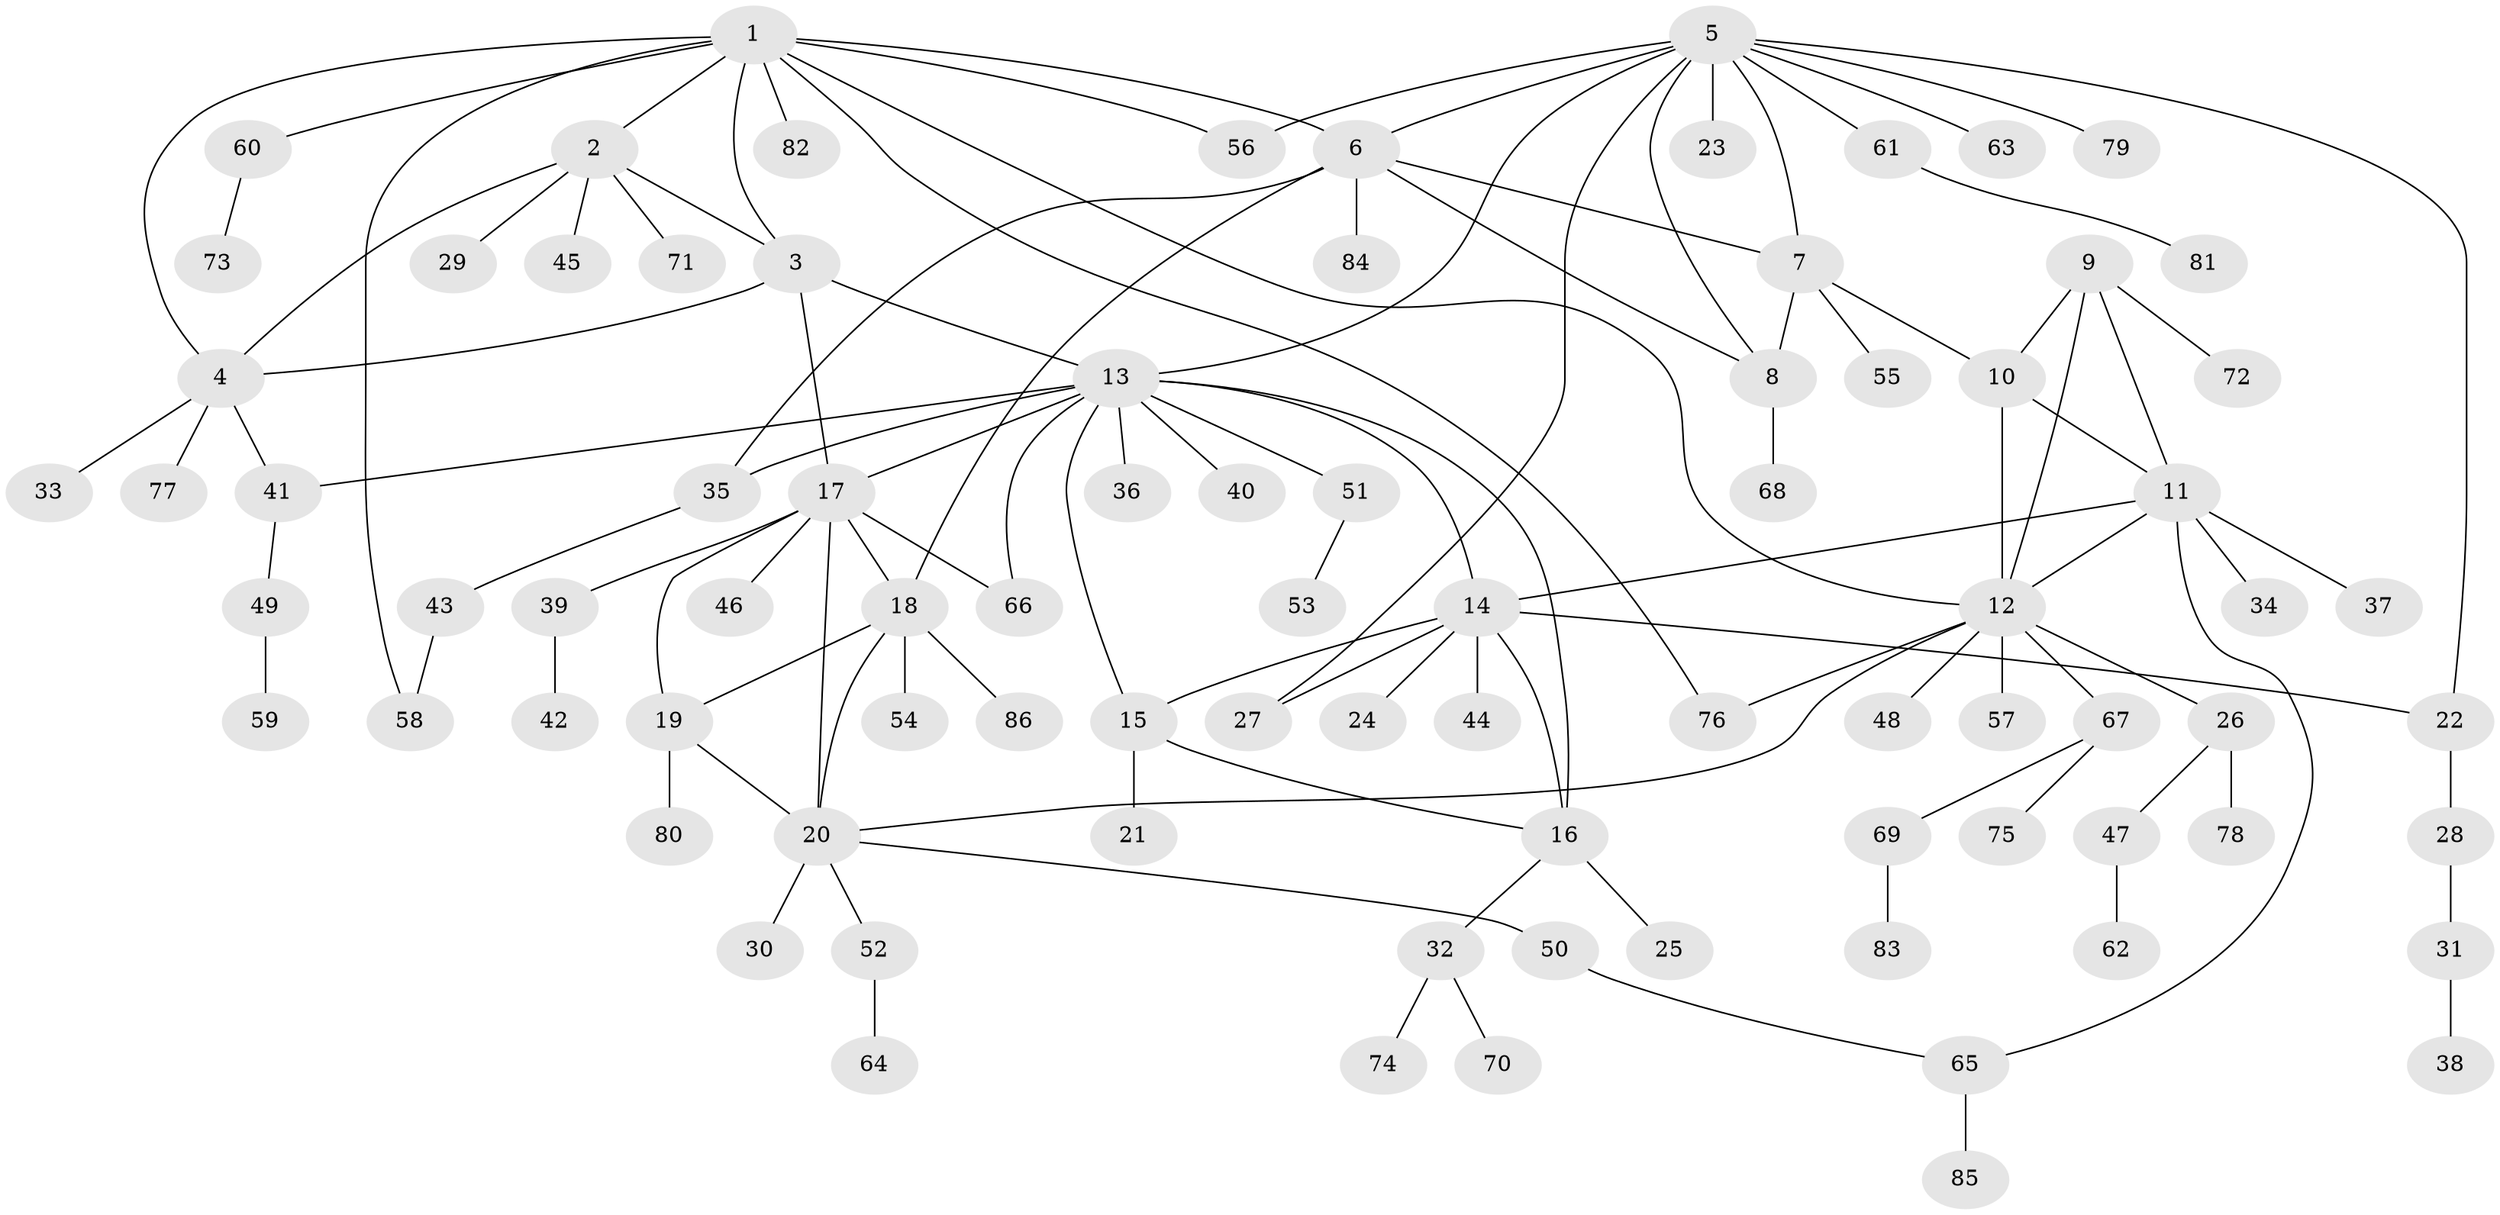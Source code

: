 // Generated by graph-tools (version 1.1) at 2025/26/03/09/25 03:26:38]
// undirected, 86 vertices, 115 edges
graph export_dot {
graph [start="1"]
  node [color=gray90,style=filled];
  1;
  2;
  3;
  4;
  5;
  6;
  7;
  8;
  9;
  10;
  11;
  12;
  13;
  14;
  15;
  16;
  17;
  18;
  19;
  20;
  21;
  22;
  23;
  24;
  25;
  26;
  27;
  28;
  29;
  30;
  31;
  32;
  33;
  34;
  35;
  36;
  37;
  38;
  39;
  40;
  41;
  42;
  43;
  44;
  45;
  46;
  47;
  48;
  49;
  50;
  51;
  52;
  53;
  54;
  55;
  56;
  57;
  58;
  59;
  60;
  61;
  62;
  63;
  64;
  65;
  66;
  67;
  68;
  69;
  70;
  71;
  72;
  73;
  74;
  75;
  76;
  77;
  78;
  79;
  80;
  81;
  82;
  83;
  84;
  85;
  86;
  1 -- 2;
  1 -- 3;
  1 -- 4;
  1 -- 6;
  1 -- 12;
  1 -- 56;
  1 -- 58;
  1 -- 60;
  1 -- 76;
  1 -- 82;
  2 -- 3;
  2 -- 4;
  2 -- 29;
  2 -- 45;
  2 -- 71;
  3 -- 4;
  3 -- 13;
  3 -- 17;
  4 -- 33;
  4 -- 41;
  4 -- 77;
  5 -- 6;
  5 -- 7;
  5 -- 8;
  5 -- 13;
  5 -- 22;
  5 -- 23;
  5 -- 27;
  5 -- 56;
  5 -- 61;
  5 -- 63;
  5 -- 79;
  6 -- 7;
  6 -- 8;
  6 -- 18;
  6 -- 35;
  6 -- 84;
  7 -- 8;
  7 -- 10;
  7 -- 55;
  8 -- 68;
  9 -- 10;
  9 -- 11;
  9 -- 12;
  9 -- 72;
  10 -- 11;
  10 -- 12;
  11 -- 12;
  11 -- 14;
  11 -- 34;
  11 -- 37;
  11 -- 65;
  12 -- 20;
  12 -- 26;
  12 -- 48;
  12 -- 57;
  12 -- 67;
  12 -- 76;
  13 -- 14;
  13 -- 15;
  13 -- 16;
  13 -- 17;
  13 -- 35;
  13 -- 36;
  13 -- 40;
  13 -- 41;
  13 -- 51;
  13 -- 66;
  14 -- 15;
  14 -- 16;
  14 -- 22;
  14 -- 24;
  14 -- 27;
  14 -- 44;
  15 -- 16;
  15 -- 21;
  16 -- 25;
  16 -- 32;
  17 -- 18;
  17 -- 19;
  17 -- 20;
  17 -- 39;
  17 -- 46;
  17 -- 66;
  18 -- 19;
  18 -- 20;
  18 -- 54;
  18 -- 86;
  19 -- 20;
  19 -- 80;
  20 -- 30;
  20 -- 50;
  20 -- 52;
  22 -- 28;
  26 -- 47;
  26 -- 78;
  28 -- 31;
  31 -- 38;
  32 -- 70;
  32 -- 74;
  35 -- 43;
  39 -- 42;
  41 -- 49;
  43 -- 58;
  47 -- 62;
  49 -- 59;
  50 -- 65;
  51 -- 53;
  52 -- 64;
  60 -- 73;
  61 -- 81;
  65 -- 85;
  67 -- 69;
  67 -- 75;
  69 -- 83;
}
